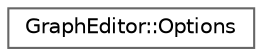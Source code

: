 digraph "Graphical Class Hierarchy"
{
 // LATEX_PDF_SIZE
  bgcolor="transparent";
  edge [fontname=Helvetica,fontsize=10,labelfontname=Helvetica,labelfontsize=10];
  node [fontname=Helvetica,fontsize=10,shape=box,height=0.2,width=0.4];
  rankdir="LR";
  Node0 [label="GraphEditor::Options",height=0.2,width=0.4,color="grey40", fillcolor="white", style="filled",URL="$struct_graph_editor_1_1_options.html",tooltip=" "];
}
